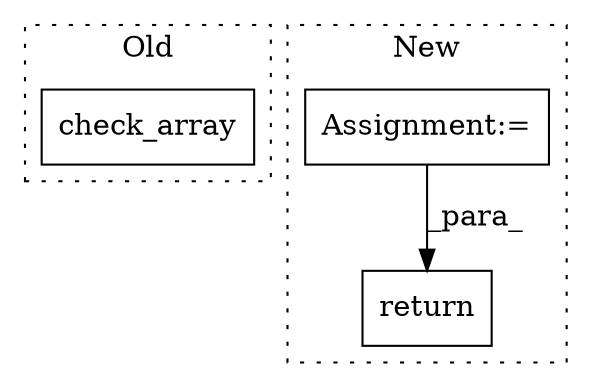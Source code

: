 digraph G {
subgraph cluster0 {
1 [label="check_array" a="32" s="177,193" l="12,1" shape="box"];
label = "Old";
style="dotted";
}
subgraph cluster1 {
2 [label="return" a="41" s="1015" l="7" shape="box"];
3 [label="Assignment:=" a="7" s="199" l="4" shape="box"];
label = "New";
style="dotted";
}
3 -> 2 [label="_para_"];
}